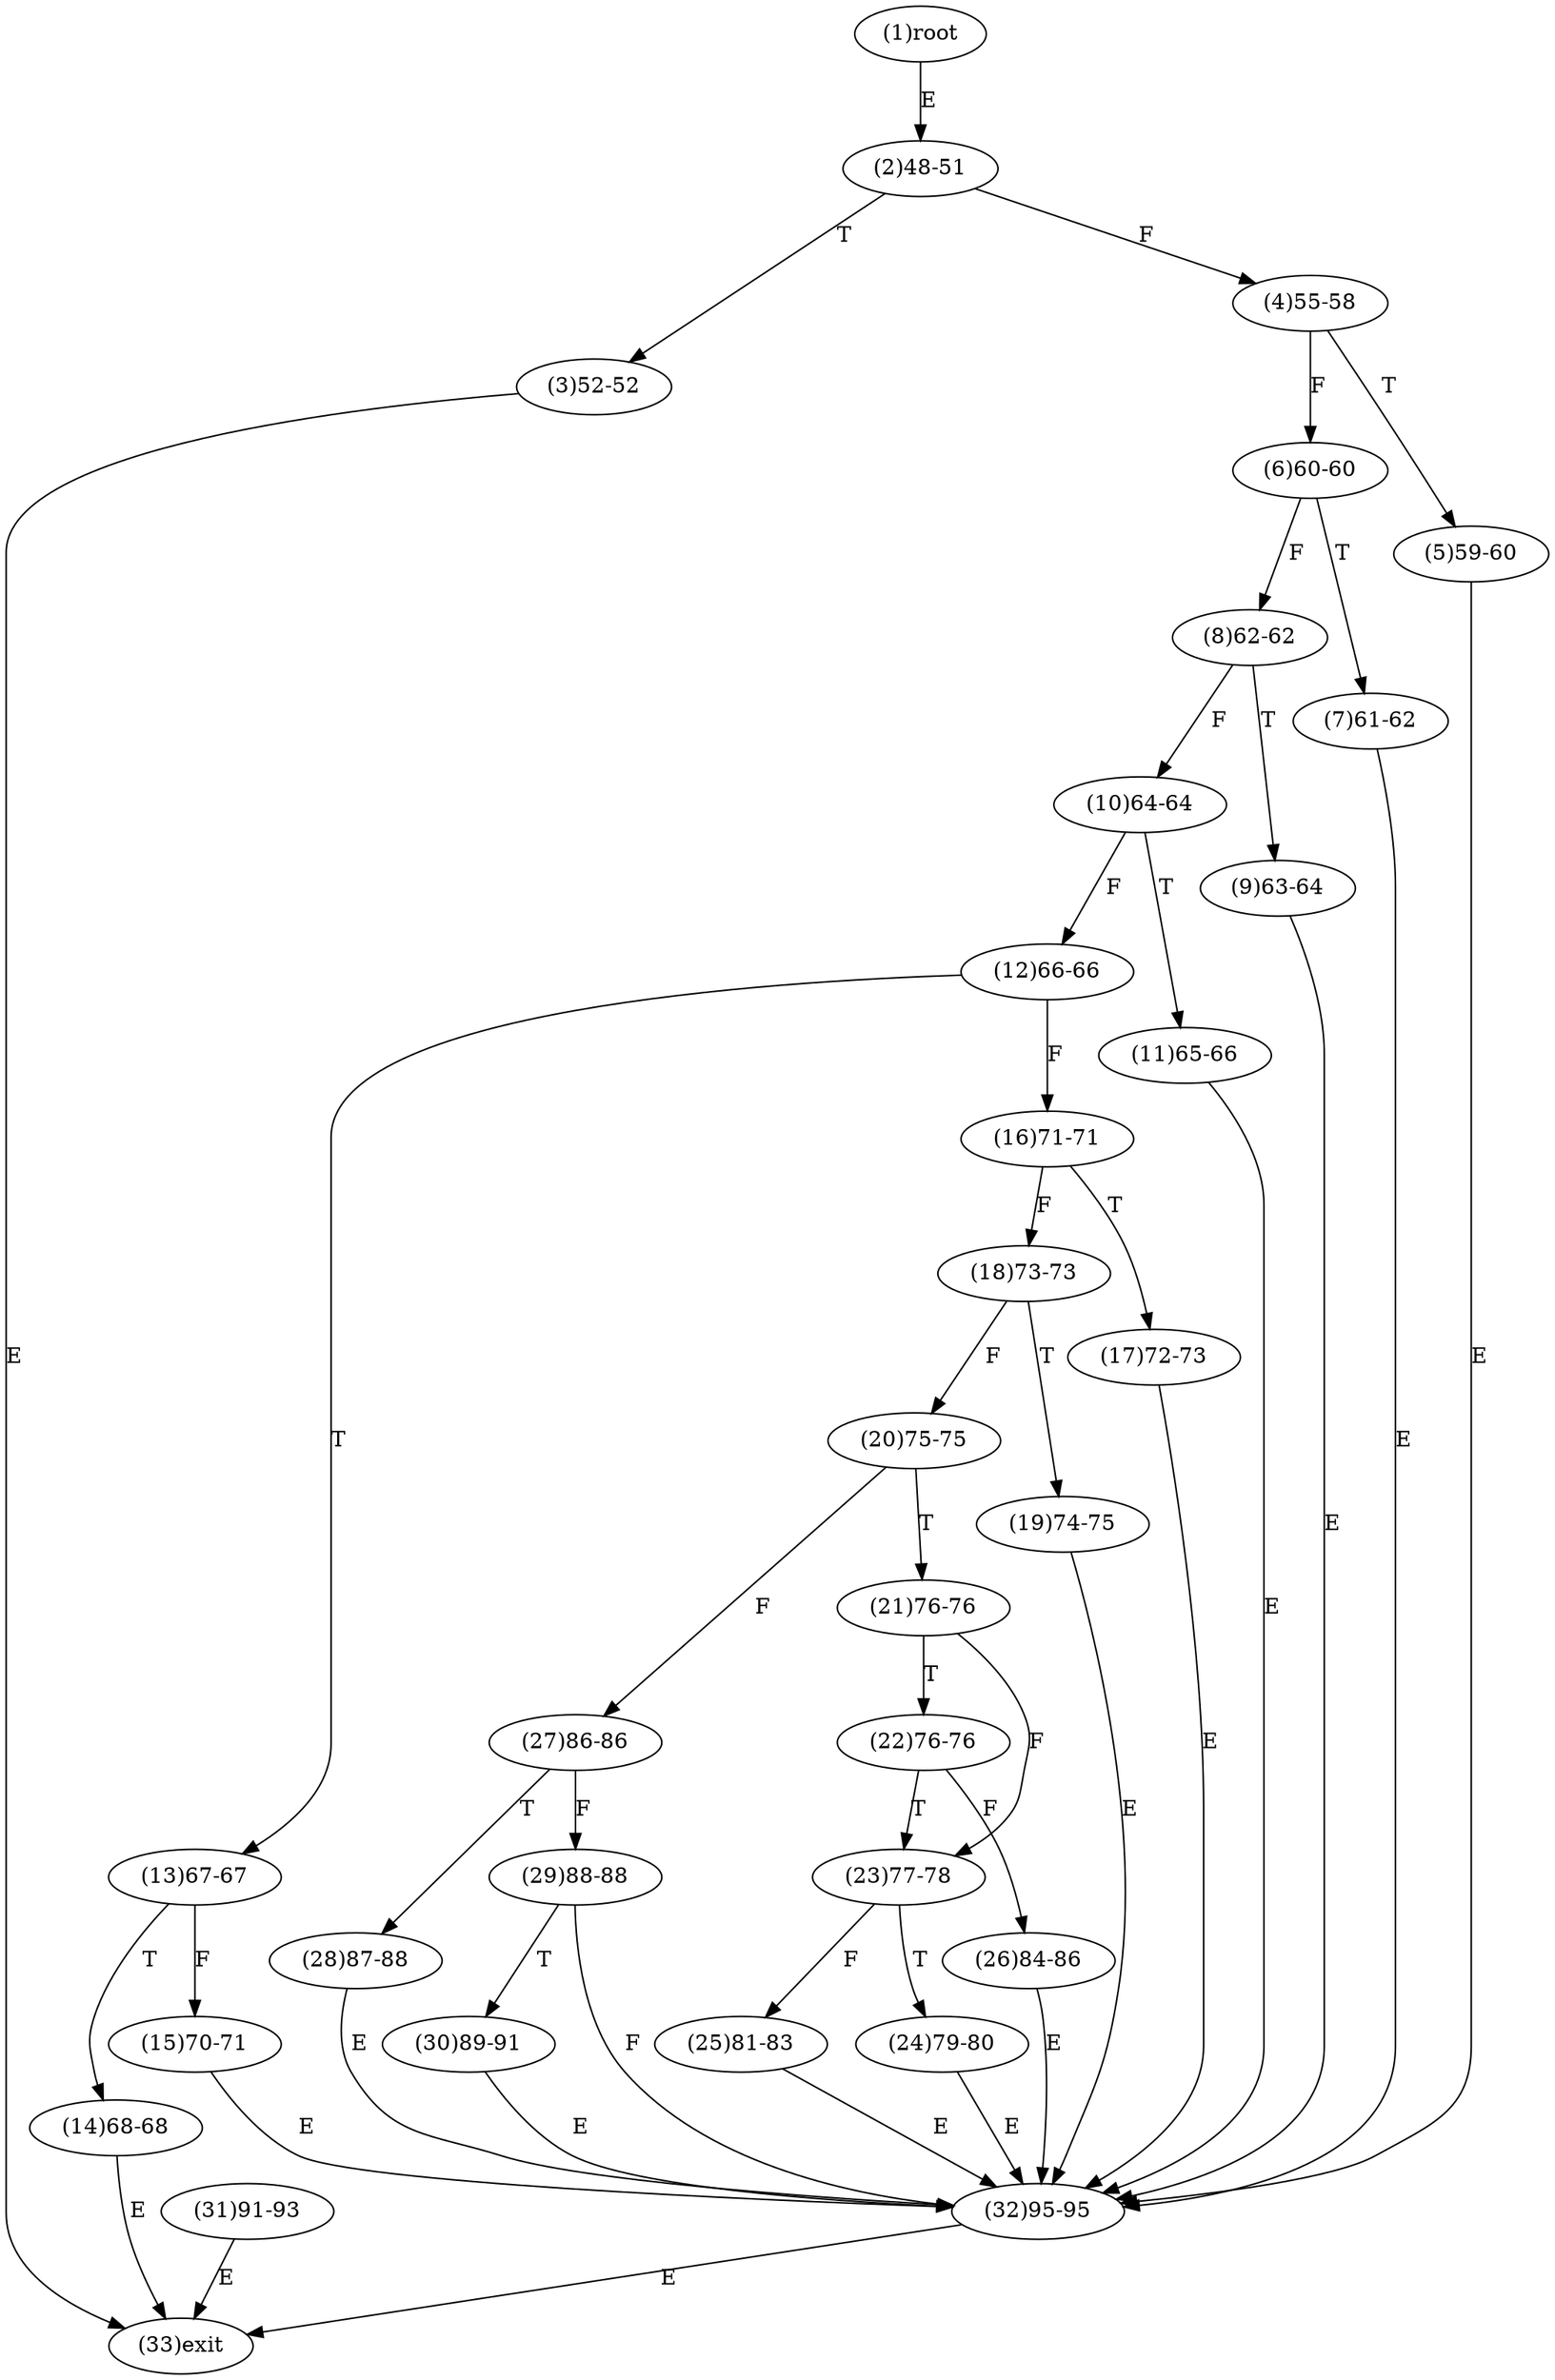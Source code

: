digraph "" { 
1[ label="(1)root"];
2[ label="(2)48-51"];
3[ label="(3)52-52"];
4[ label="(4)55-58"];
5[ label="(5)59-60"];
6[ label="(6)60-60"];
7[ label="(7)61-62"];
8[ label="(8)62-62"];
9[ label="(9)63-64"];
10[ label="(10)64-64"];
11[ label="(11)65-66"];
12[ label="(12)66-66"];
13[ label="(13)67-67"];
14[ label="(14)68-68"];
15[ label="(15)70-71"];
17[ label="(17)72-73"];
16[ label="(16)71-71"];
19[ label="(19)74-75"];
18[ label="(18)73-73"];
21[ label="(21)76-76"];
20[ label="(20)75-75"];
23[ label="(23)77-78"];
22[ label="(22)76-76"];
25[ label="(25)81-83"];
24[ label="(24)79-80"];
27[ label="(27)86-86"];
26[ label="(26)84-86"];
29[ label="(29)88-88"];
28[ label="(28)87-88"];
31[ label="(31)91-93"];
30[ label="(30)89-91"];
32[ label="(32)95-95"];
33[ label="(33)exit"];
1->2[ label="E"];
2->4[ label="F"];
2->3[ label="T"];
3->33[ label="E"];
4->6[ label="F"];
4->5[ label="T"];
5->32[ label="E"];
6->8[ label="F"];
6->7[ label="T"];
7->32[ label="E"];
8->10[ label="F"];
8->9[ label="T"];
9->32[ label="E"];
10->12[ label="F"];
10->11[ label="T"];
11->32[ label="E"];
12->16[ label="F"];
12->13[ label="T"];
13->15[ label="F"];
13->14[ label="T"];
14->33[ label="E"];
15->32[ label="E"];
16->18[ label="F"];
16->17[ label="T"];
17->32[ label="E"];
18->20[ label="F"];
18->19[ label="T"];
19->32[ label="E"];
20->27[ label="F"];
20->21[ label="T"];
21->23[ label="F"];
21->22[ label="T"];
22->26[ label="F"];
22->23[ label="T"];
23->25[ label="F"];
23->24[ label="T"];
24->32[ label="E"];
25->32[ label="E"];
26->32[ label="E"];
27->29[ label="F"];
27->28[ label="T"];
28->32[ label="E"];
29->32[ label="F"];
29->30[ label="T"];
30->32[ label="E"];
31->33[ label="E"];
32->33[ label="E"];
}